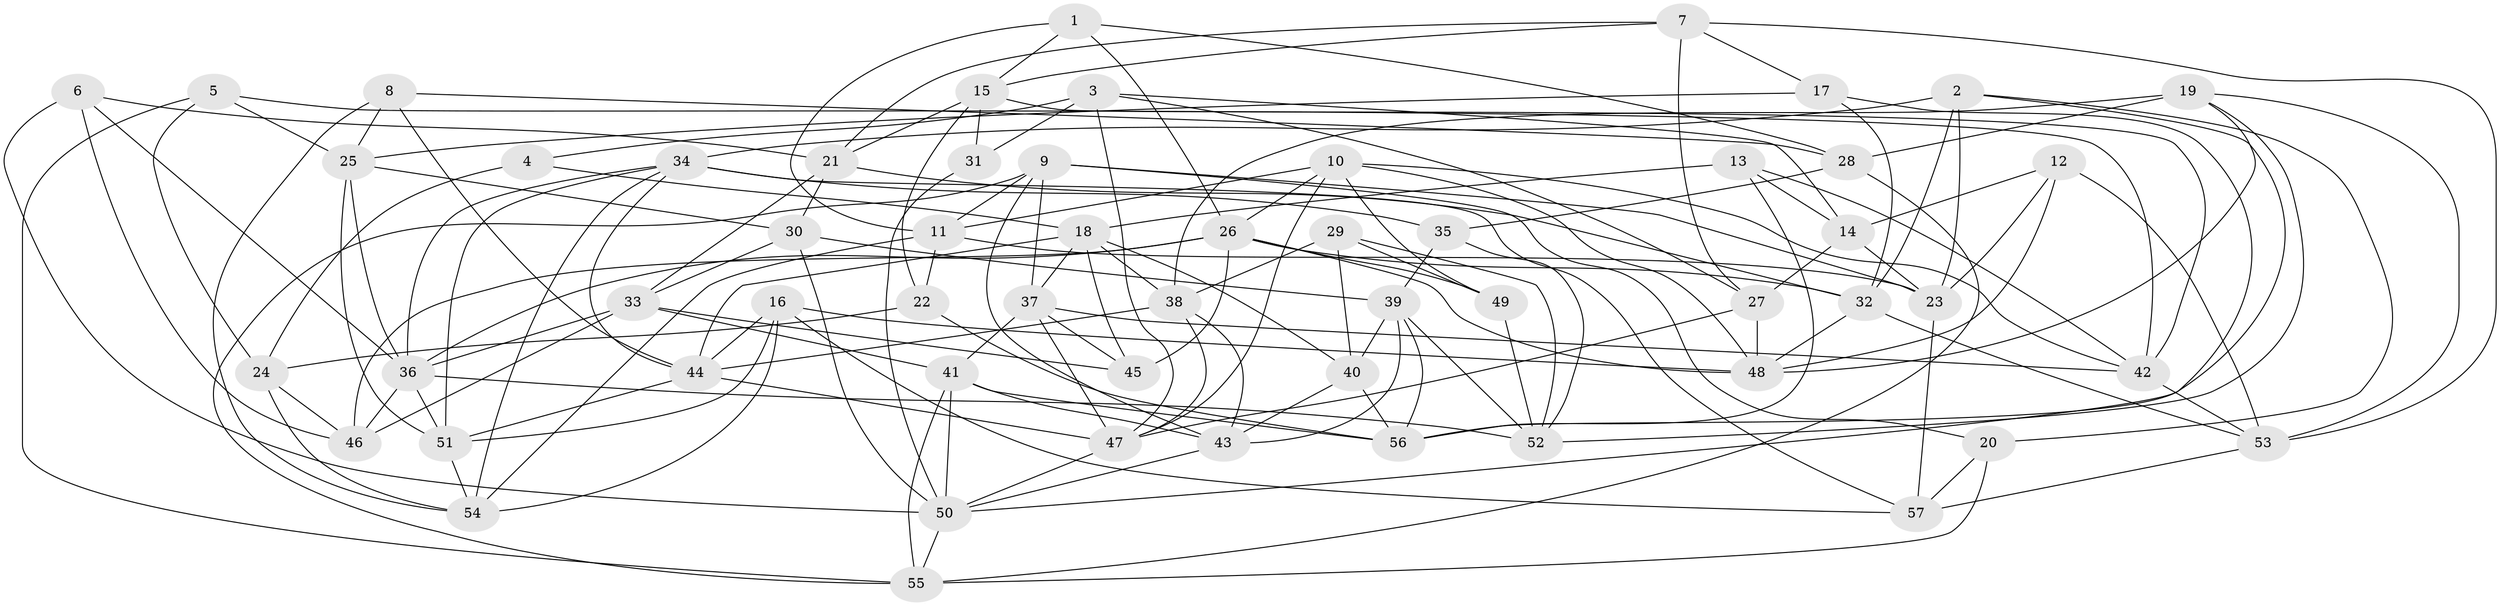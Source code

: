 // original degree distribution, {4: 1.0}
// Generated by graph-tools (version 1.1) at 2025/38/03/04/25 23:38:11]
// undirected, 57 vertices, 154 edges
graph export_dot {
  node [color=gray90,style=filled];
  1;
  2;
  3;
  4;
  5;
  6;
  7;
  8;
  9;
  10;
  11;
  12;
  13;
  14;
  15;
  16;
  17;
  18;
  19;
  20;
  21;
  22;
  23;
  24;
  25;
  26;
  27;
  28;
  29;
  30;
  31;
  32;
  33;
  34;
  35;
  36;
  37;
  38;
  39;
  40;
  41;
  42;
  43;
  44;
  45;
  46;
  47;
  48;
  49;
  50;
  51;
  52;
  53;
  54;
  55;
  56;
  57;
  1 -- 11 [weight=1.0];
  1 -- 15 [weight=1.0];
  1 -- 26 [weight=1.0];
  1 -- 28 [weight=1.0];
  2 -- 20 [weight=1.0];
  2 -- 23 [weight=1.0];
  2 -- 32 [weight=1.0];
  2 -- 34 [weight=2.0];
  2 -- 56 [weight=1.0];
  3 -- 4 [weight=1.0];
  3 -- 14 [weight=1.0];
  3 -- 27 [weight=1.0];
  3 -- 31 [weight=2.0];
  3 -- 47 [weight=1.0];
  4 -- 18 [weight=1.0];
  4 -- 24 [weight=2.0];
  5 -- 24 [weight=1.0];
  5 -- 25 [weight=1.0];
  5 -- 42 [weight=1.0];
  5 -- 55 [weight=1.0];
  6 -- 21 [weight=1.0];
  6 -- 36 [weight=1.0];
  6 -- 46 [weight=1.0];
  6 -- 50 [weight=1.0];
  7 -- 15 [weight=1.0];
  7 -- 17 [weight=1.0];
  7 -- 21 [weight=1.0];
  7 -- 27 [weight=2.0];
  7 -- 53 [weight=1.0];
  8 -- 25 [weight=1.0];
  8 -- 28 [weight=1.0];
  8 -- 44 [weight=1.0];
  8 -- 54 [weight=1.0];
  9 -- 11 [weight=1.0];
  9 -- 20 [weight=1.0];
  9 -- 23 [weight=1.0];
  9 -- 37 [weight=1.0];
  9 -- 43 [weight=1.0];
  9 -- 55 [weight=1.0];
  10 -- 11 [weight=1.0];
  10 -- 26 [weight=1.0];
  10 -- 42 [weight=1.0];
  10 -- 47 [weight=1.0];
  10 -- 48 [weight=1.0];
  10 -- 49 [weight=1.0];
  11 -- 22 [weight=1.0];
  11 -- 23 [weight=1.0];
  11 -- 54 [weight=1.0];
  12 -- 14 [weight=2.0];
  12 -- 23 [weight=1.0];
  12 -- 48 [weight=2.0];
  12 -- 53 [weight=1.0];
  13 -- 14 [weight=1.0];
  13 -- 18 [weight=1.0];
  13 -- 42 [weight=1.0];
  13 -- 56 [weight=1.0];
  14 -- 23 [weight=1.0];
  14 -- 27 [weight=1.0];
  15 -- 21 [weight=1.0];
  15 -- 22 [weight=1.0];
  15 -- 31 [weight=1.0];
  15 -- 42 [weight=1.0];
  16 -- 44 [weight=1.0];
  16 -- 48 [weight=1.0];
  16 -- 51 [weight=1.0];
  16 -- 54 [weight=1.0];
  16 -- 57 [weight=2.0];
  17 -- 25 [weight=1.0];
  17 -- 32 [weight=1.0];
  17 -- 50 [weight=1.0];
  18 -- 37 [weight=1.0];
  18 -- 38 [weight=1.0];
  18 -- 40 [weight=1.0];
  18 -- 44 [weight=2.0];
  18 -- 45 [weight=1.0];
  19 -- 28 [weight=2.0];
  19 -- 38 [weight=1.0];
  19 -- 48 [weight=1.0];
  19 -- 52 [weight=1.0];
  19 -- 53 [weight=1.0];
  20 -- 55 [weight=1.0];
  20 -- 57 [weight=1.0];
  21 -- 30 [weight=1.0];
  21 -- 32 [weight=1.0];
  21 -- 33 [weight=1.0];
  22 -- 24 [weight=1.0];
  22 -- 56 [weight=1.0];
  23 -- 57 [weight=1.0];
  24 -- 46 [weight=1.0];
  24 -- 54 [weight=1.0];
  25 -- 30 [weight=1.0];
  25 -- 36 [weight=1.0];
  25 -- 51 [weight=1.0];
  26 -- 32 [weight=1.0];
  26 -- 36 [weight=1.0];
  26 -- 45 [weight=1.0];
  26 -- 46 [weight=2.0];
  26 -- 48 [weight=1.0];
  26 -- 49 [weight=2.0];
  27 -- 47 [weight=1.0];
  27 -- 48 [weight=1.0];
  28 -- 35 [weight=1.0];
  28 -- 55 [weight=1.0];
  29 -- 38 [weight=1.0];
  29 -- 40 [weight=2.0];
  29 -- 49 [weight=2.0];
  29 -- 52 [weight=1.0];
  30 -- 33 [weight=1.0];
  30 -- 39 [weight=1.0];
  30 -- 50 [weight=2.0];
  31 -- 50 [weight=1.0];
  32 -- 48 [weight=1.0];
  32 -- 53 [weight=1.0];
  33 -- 36 [weight=1.0];
  33 -- 41 [weight=1.0];
  33 -- 45 [weight=1.0];
  33 -- 46 [weight=1.0];
  34 -- 35 [weight=1.0];
  34 -- 36 [weight=1.0];
  34 -- 44 [weight=1.0];
  34 -- 51 [weight=1.0];
  34 -- 54 [weight=1.0];
  34 -- 57 [weight=1.0];
  35 -- 39 [weight=1.0];
  35 -- 52 [weight=1.0];
  36 -- 46 [weight=1.0];
  36 -- 51 [weight=1.0];
  36 -- 52 [weight=1.0];
  37 -- 41 [weight=1.0];
  37 -- 42 [weight=1.0];
  37 -- 45 [weight=1.0];
  37 -- 47 [weight=1.0];
  38 -- 43 [weight=1.0];
  38 -- 44 [weight=1.0];
  38 -- 47 [weight=1.0];
  39 -- 40 [weight=1.0];
  39 -- 43 [weight=1.0];
  39 -- 52 [weight=1.0];
  39 -- 56 [weight=1.0];
  40 -- 43 [weight=1.0];
  40 -- 56 [weight=1.0];
  41 -- 43 [weight=1.0];
  41 -- 50 [weight=1.0];
  41 -- 55 [weight=1.0];
  41 -- 56 [weight=1.0];
  42 -- 53 [weight=1.0];
  43 -- 50 [weight=1.0];
  44 -- 47 [weight=1.0];
  44 -- 51 [weight=1.0];
  47 -- 50 [weight=2.0];
  49 -- 52 [weight=1.0];
  50 -- 55 [weight=1.0];
  51 -- 54 [weight=1.0];
  53 -- 57 [weight=1.0];
}

